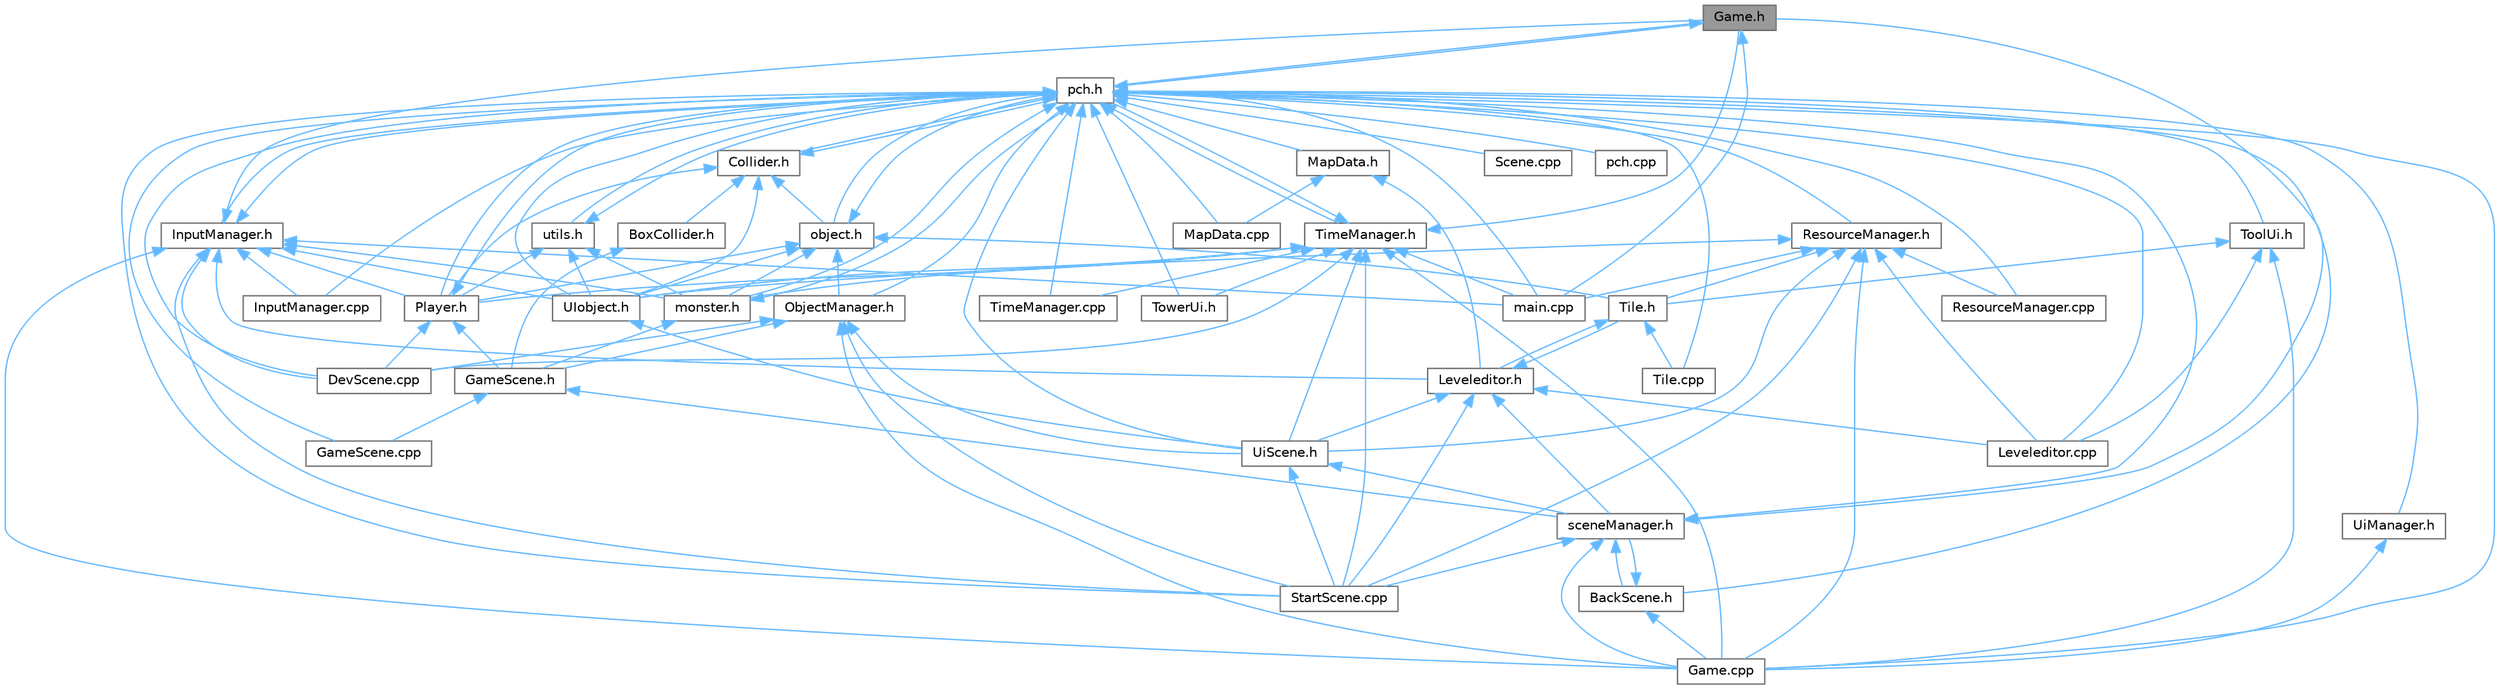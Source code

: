 digraph "Game.h"
{
 // LATEX_PDF_SIZE
  bgcolor="transparent";
  edge [fontname=Helvetica,fontsize=10,labelfontname=Helvetica,labelfontsize=10];
  node [fontname=Helvetica,fontsize=10,shape=box,height=0.2,width=0.4];
  Node1 [id="Node000001",label="Game.h",height=0.2,width=0.4,color="gray40", fillcolor="grey60", style="filled", fontcolor="black",tooltip=" "];
  Node1 -> Node2 [id="edge1_Node000001_Node000002",dir="back",color="steelblue1",style="solid",tooltip=" "];
  Node2 [id="Node000002",label="main.cpp",height=0.2,width=0.4,color="grey40", fillcolor="white", style="filled",URL="$main_8cpp.html",tooltip=" "];
  Node1 -> Node3 [id="edge2_Node000001_Node000003",dir="back",color="steelblue1",style="solid",tooltip=" "];
  Node3 [id="Node000003",label="pch.h",height=0.2,width=0.4,color="grey40", fillcolor="white", style="filled",URL="$pch_8h.html",tooltip=" "];
  Node3 -> Node4 [id="edge3_Node000003_Node000004",dir="back",color="steelblue1",style="solid",tooltip=" "];
  Node4 [id="Node000004",label="BackScene.h",height=0.2,width=0.4,color="grey40", fillcolor="white", style="filled",URL="$_back_scene_8h.html",tooltip=" "];
  Node4 -> Node5 [id="edge4_Node000004_Node000005",dir="back",color="steelblue1",style="solid",tooltip=" "];
  Node5 [id="Node000005",label="Game.cpp",height=0.2,width=0.4,color="grey40", fillcolor="white", style="filled",URL="$_game_8cpp.html",tooltip=" "];
  Node4 -> Node6 [id="edge5_Node000004_Node000006",dir="back",color="steelblue1",style="solid",tooltip=" "];
  Node6 [id="Node000006",label="sceneManager.h",height=0.2,width=0.4,color="grey40", fillcolor="white", style="filled",URL="$scene_manager_8h.html",tooltip=" "];
  Node6 -> Node4 [id="edge6_Node000006_Node000004",dir="back",color="steelblue1",style="solid",tooltip=" "];
  Node6 -> Node5 [id="edge7_Node000006_Node000005",dir="back",color="steelblue1",style="solid",tooltip=" "];
  Node6 -> Node1 [id="edge8_Node000006_Node000001",dir="back",color="steelblue1",style="solid",tooltip=" "];
  Node6 -> Node7 [id="edge9_Node000006_Node000007",dir="back",color="steelblue1",style="solid",tooltip=" "];
  Node7 [id="Node000007",label="StartScene.cpp",height=0.2,width=0.4,color="grey40", fillcolor="white", style="filled",URL="$_start_scene_8cpp.html",tooltip=" "];
  Node6 -> Node3 [id="edge10_Node000006_Node000003",dir="back",color="steelblue1",style="solid",tooltip=" "];
  Node3 -> Node8 [id="edge11_Node000003_Node000008",dir="back",color="steelblue1",style="solid",tooltip=" "];
  Node8 [id="Node000008",label="Collider.h",height=0.2,width=0.4,color="grey40", fillcolor="white", style="filled",URL="$_collider_8h.html",tooltip=" "];
  Node8 -> Node9 [id="edge12_Node000008_Node000009",dir="back",color="steelblue1",style="solid",tooltip=" "];
  Node9 [id="Node000009",label="BoxCollider.h",height=0.2,width=0.4,color="grey40", fillcolor="white", style="filled",URL="$_box_collider_8h.html",tooltip=" "];
  Node9 -> Node10 [id="edge13_Node000009_Node000010",dir="back",color="steelblue1",style="solid",tooltip=" "];
  Node10 [id="Node000010",label="GameScene.h",height=0.2,width=0.4,color="grey40", fillcolor="white", style="filled",URL="$_game_scene_8h.html",tooltip=" "];
  Node10 -> Node11 [id="edge14_Node000010_Node000011",dir="back",color="steelblue1",style="solid",tooltip=" "];
  Node11 [id="Node000011",label="GameScene.cpp",height=0.2,width=0.4,color="grey40", fillcolor="white", style="filled",URL="$_game_scene_8cpp.html",tooltip=" "];
  Node10 -> Node6 [id="edge15_Node000010_Node000006",dir="back",color="steelblue1",style="solid",tooltip=" "];
  Node8 -> Node12 [id="edge16_Node000008_Node000012",dir="back",color="steelblue1",style="solid",tooltip=" "];
  Node12 [id="Node000012",label="Player.h",height=0.2,width=0.4,color="grey40", fillcolor="white", style="filled",URL="$_player_8h.html",tooltip=" "];
  Node12 -> Node13 [id="edge17_Node000012_Node000013",dir="back",color="steelblue1",style="solid",tooltip=" "];
  Node13 [id="Node000013",label="DevScene.cpp",height=0.2,width=0.4,color="grey40", fillcolor="white", style="filled",URL="$_dev_scene_8cpp.html",tooltip=" "];
  Node12 -> Node10 [id="edge18_Node000012_Node000010",dir="back",color="steelblue1",style="solid",tooltip=" "];
  Node12 -> Node3 [id="edge19_Node000012_Node000003",dir="back",color="steelblue1",style="solid",tooltip=" "];
  Node8 -> Node14 [id="edge20_Node000008_Node000014",dir="back",color="steelblue1",style="solid",tooltip=" "];
  Node14 [id="Node000014",label="UIobject.h",height=0.2,width=0.4,color="grey40", fillcolor="white", style="filled",URL="$_u_iobject_8h.html",tooltip=" "];
  Node14 -> Node15 [id="edge21_Node000014_Node000015",dir="back",color="steelblue1",style="solid",tooltip=" "];
  Node15 [id="Node000015",label="UiScene.h",height=0.2,width=0.4,color="grey40", fillcolor="white", style="filled",URL="$_ui_scene_8h.html",tooltip=" "];
  Node15 -> Node7 [id="edge22_Node000015_Node000007",dir="back",color="steelblue1",style="solid",tooltip=" "];
  Node15 -> Node6 [id="edge23_Node000015_Node000006",dir="back",color="steelblue1",style="solid",tooltip=" "];
  Node8 -> Node16 [id="edge24_Node000008_Node000016",dir="back",color="steelblue1",style="solid",tooltip=" "];
  Node16 [id="Node000016",label="object.h",height=0.2,width=0.4,color="grey40", fillcolor="white", style="filled",URL="$object_8h.html",tooltip=" "];
  Node16 -> Node17 [id="edge25_Node000016_Node000017",dir="back",color="steelblue1",style="solid",tooltip=" "];
  Node17 [id="Node000017",label="ObjectManager.h",height=0.2,width=0.4,color="grey40", fillcolor="white", style="filled",URL="$_object_manager_8h.html",tooltip=" "];
  Node17 -> Node13 [id="edge26_Node000017_Node000013",dir="back",color="steelblue1",style="solid",tooltip=" "];
  Node17 -> Node5 [id="edge27_Node000017_Node000005",dir="back",color="steelblue1",style="solid",tooltip=" "];
  Node17 -> Node10 [id="edge28_Node000017_Node000010",dir="back",color="steelblue1",style="solid",tooltip=" "];
  Node17 -> Node7 [id="edge29_Node000017_Node000007",dir="back",color="steelblue1",style="solid",tooltip=" "];
  Node17 -> Node15 [id="edge30_Node000017_Node000015",dir="back",color="steelblue1",style="solid",tooltip=" "];
  Node16 -> Node12 [id="edge31_Node000016_Node000012",dir="back",color="steelblue1",style="solid",tooltip=" "];
  Node16 -> Node18 [id="edge32_Node000016_Node000018",dir="back",color="steelblue1",style="solid",tooltip=" "];
  Node18 [id="Node000018",label="Tile.h",height=0.2,width=0.4,color="grey40", fillcolor="white", style="filled",URL="$_tile_8h.html",tooltip=" "];
  Node18 -> Node19 [id="edge33_Node000018_Node000019",dir="back",color="steelblue1",style="solid",tooltip=" "];
  Node19 [id="Node000019",label="Leveleditor.h",height=0.2,width=0.4,color="grey40", fillcolor="white", style="filled",URL="$_leveleditor_8h.html",tooltip=" "];
  Node19 -> Node20 [id="edge34_Node000019_Node000020",dir="back",color="steelblue1",style="solid",tooltip=" "];
  Node20 [id="Node000020",label="Leveleditor.cpp",height=0.2,width=0.4,color="grey40", fillcolor="white", style="filled",URL="$_leveleditor_8cpp.html",tooltip=" "];
  Node19 -> Node7 [id="edge35_Node000019_Node000007",dir="back",color="steelblue1",style="solid",tooltip=" "];
  Node19 -> Node18 [id="edge36_Node000019_Node000018",dir="back",color="steelblue1",style="solid",tooltip=" "];
  Node19 -> Node15 [id="edge37_Node000019_Node000015",dir="back",color="steelblue1",style="solid",tooltip=" "];
  Node19 -> Node6 [id="edge38_Node000019_Node000006",dir="back",color="steelblue1",style="solid",tooltip=" "];
  Node18 -> Node21 [id="edge39_Node000018_Node000021",dir="back",color="steelblue1",style="solid",tooltip=" "];
  Node21 [id="Node000021",label="Tile.cpp",height=0.2,width=0.4,color="grey40", fillcolor="white", style="filled",URL="$_tile_8cpp.html",tooltip=" "];
  Node16 -> Node14 [id="edge40_Node000016_Node000014",dir="back",color="steelblue1",style="solid",tooltip=" "];
  Node16 -> Node22 [id="edge41_Node000016_Node000022",dir="back",color="steelblue1",style="solid",tooltip=" "];
  Node22 [id="Node000022",label="monster.h",height=0.2,width=0.4,color="grey40", fillcolor="white", style="filled",URL="$monster_8h.html",tooltip=" "];
  Node22 -> Node10 [id="edge42_Node000022_Node000010",dir="back",color="steelblue1",style="solid",tooltip=" "];
  Node22 -> Node3 [id="edge43_Node000022_Node000003",dir="back",color="steelblue1",style="solid",tooltip=" "];
  Node16 -> Node3 [id="edge44_Node000016_Node000003",dir="back",color="steelblue1",style="solid",tooltip=" "];
  Node8 -> Node3 [id="edge45_Node000008_Node000003",dir="back",color="steelblue1",style="solid",tooltip=" "];
  Node3 -> Node13 [id="edge46_Node000003_Node000013",dir="back",color="steelblue1",style="solid",tooltip=" "];
  Node3 -> Node5 [id="edge47_Node000003_Node000005",dir="back",color="steelblue1",style="solid",tooltip=" "];
  Node3 -> Node1 [id="edge48_Node000003_Node000001",dir="back",color="steelblue1",style="solid",tooltip=" "];
  Node3 -> Node11 [id="edge49_Node000003_Node000011",dir="back",color="steelblue1",style="solid",tooltip=" "];
  Node3 -> Node23 [id="edge50_Node000003_Node000023",dir="back",color="steelblue1",style="solid",tooltip=" "];
  Node23 [id="Node000023",label="InputManager.cpp",height=0.2,width=0.4,color="grey40", fillcolor="white", style="filled",URL="$_input_manager_8cpp.html",tooltip=" "];
  Node3 -> Node24 [id="edge51_Node000003_Node000024",dir="back",color="steelblue1",style="solid",tooltip=" "];
  Node24 [id="Node000024",label="InputManager.h",height=0.2,width=0.4,color="grey40", fillcolor="white", style="filled",URL="$_input_manager_8h.html",tooltip=" "];
  Node24 -> Node13 [id="edge52_Node000024_Node000013",dir="back",color="steelblue1",style="solid",tooltip=" "];
  Node24 -> Node5 [id="edge53_Node000024_Node000005",dir="back",color="steelblue1",style="solid",tooltip=" "];
  Node24 -> Node1 [id="edge54_Node000024_Node000001",dir="back",color="steelblue1",style="solid",tooltip=" "];
  Node24 -> Node23 [id="edge55_Node000024_Node000023",dir="back",color="steelblue1",style="solid",tooltip=" "];
  Node24 -> Node19 [id="edge56_Node000024_Node000019",dir="back",color="steelblue1",style="solid",tooltip=" "];
  Node24 -> Node12 [id="edge57_Node000024_Node000012",dir="back",color="steelblue1",style="solid",tooltip=" "];
  Node24 -> Node7 [id="edge58_Node000024_Node000007",dir="back",color="steelblue1",style="solid",tooltip=" "];
  Node24 -> Node14 [id="edge59_Node000024_Node000014",dir="back",color="steelblue1",style="solid",tooltip=" "];
  Node24 -> Node2 [id="edge60_Node000024_Node000002",dir="back",color="steelblue1",style="solid",tooltip=" "];
  Node24 -> Node22 [id="edge61_Node000024_Node000022",dir="back",color="steelblue1",style="solid",tooltip=" "];
  Node24 -> Node3 [id="edge62_Node000024_Node000003",dir="back",color="steelblue1",style="solid",tooltip=" "];
  Node3 -> Node20 [id="edge63_Node000003_Node000020",dir="back",color="steelblue1",style="solid",tooltip=" "];
  Node3 -> Node25 [id="edge64_Node000003_Node000025",dir="back",color="steelblue1",style="solid",tooltip=" "];
  Node25 [id="Node000025",label="MapData.cpp",height=0.2,width=0.4,color="grey40", fillcolor="white", style="filled",URL="$_map_data_8cpp.html",tooltip=" "];
  Node3 -> Node26 [id="edge65_Node000003_Node000026",dir="back",color="steelblue1",style="solid",tooltip=" "];
  Node26 [id="Node000026",label="MapData.h",height=0.2,width=0.4,color="grey40", fillcolor="white", style="filled",URL="$_map_data_8h.html",tooltip=" "];
  Node26 -> Node19 [id="edge66_Node000026_Node000019",dir="back",color="steelblue1",style="solid",tooltip=" "];
  Node26 -> Node25 [id="edge67_Node000026_Node000025",dir="back",color="steelblue1",style="solid",tooltip=" "];
  Node3 -> Node17 [id="edge68_Node000003_Node000017",dir="back",color="steelblue1",style="solid",tooltip=" "];
  Node3 -> Node12 [id="edge69_Node000003_Node000012",dir="back",color="steelblue1",style="solid",tooltip=" "];
  Node3 -> Node27 [id="edge70_Node000003_Node000027",dir="back",color="steelblue1",style="solid",tooltip=" "];
  Node27 [id="Node000027",label="ResourceManager.cpp",height=0.2,width=0.4,color="grey40", fillcolor="white", style="filled",URL="$_resource_manager_8cpp.html",tooltip=" "];
  Node3 -> Node28 [id="edge71_Node000003_Node000028",dir="back",color="steelblue1",style="solid",tooltip=" "];
  Node28 [id="Node000028",label="ResourceManager.h",height=0.2,width=0.4,color="grey40", fillcolor="white", style="filled",URL="$_resource_manager_8h.html",tooltip=" "];
  Node28 -> Node5 [id="edge72_Node000028_Node000005",dir="back",color="steelblue1",style="solid",tooltip=" "];
  Node28 -> Node20 [id="edge73_Node000028_Node000020",dir="back",color="steelblue1",style="solid",tooltip=" "];
  Node28 -> Node27 [id="edge74_Node000028_Node000027",dir="back",color="steelblue1",style="solid",tooltip=" "];
  Node28 -> Node7 [id="edge75_Node000028_Node000007",dir="back",color="steelblue1",style="solid",tooltip=" "];
  Node28 -> Node18 [id="edge76_Node000028_Node000018",dir="back",color="steelblue1",style="solid",tooltip=" "];
  Node28 -> Node14 [id="edge77_Node000028_Node000014",dir="back",color="steelblue1",style="solid",tooltip=" "];
  Node28 -> Node15 [id="edge78_Node000028_Node000015",dir="back",color="steelblue1",style="solid",tooltip=" "];
  Node28 -> Node2 [id="edge79_Node000028_Node000002",dir="back",color="steelblue1",style="solid",tooltip=" "];
  Node3 -> Node29 [id="edge80_Node000003_Node000029",dir="back",color="steelblue1",style="solid",tooltip=" "];
  Node29 [id="Node000029",label="Scene.cpp",height=0.2,width=0.4,color="grey40", fillcolor="white", style="filled",URL="$_scene_8cpp.html",tooltip=" "];
  Node3 -> Node7 [id="edge81_Node000003_Node000007",dir="back",color="steelblue1",style="solid",tooltip=" "];
  Node3 -> Node21 [id="edge82_Node000003_Node000021",dir="back",color="steelblue1",style="solid",tooltip=" "];
  Node3 -> Node30 [id="edge83_Node000003_Node000030",dir="back",color="steelblue1",style="solid",tooltip=" "];
  Node30 [id="Node000030",label="TimeManager.cpp",height=0.2,width=0.4,color="grey40", fillcolor="white", style="filled",URL="$_time_manager_8cpp.html",tooltip=" "];
  Node3 -> Node31 [id="edge84_Node000003_Node000031",dir="back",color="steelblue1",style="solid",tooltip=" "];
  Node31 [id="Node000031",label="TimeManager.h",height=0.2,width=0.4,color="grey40", fillcolor="white", style="filled",URL="$_time_manager_8h.html",tooltip=" "];
  Node31 -> Node13 [id="edge85_Node000031_Node000013",dir="back",color="steelblue1",style="solid",tooltip=" "];
  Node31 -> Node5 [id="edge86_Node000031_Node000005",dir="back",color="steelblue1",style="solid",tooltip=" "];
  Node31 -> Node1 [id="edge87_Node000031_Node000001",dir="back",color="steelblue1",style="solid",tooltip=" "];
  Node31 -> Node12 [id="edge88_Node000031_Node000012",dir="back",color="steelblue1",style="solid",tooltip=" "];
  Node31 -> Node7 [id="edge89_Node000031_Node000007",dir="back",color="steelblue1",style="solid",tooltip=" "];
  Node31 -> Node30 [id="edge90_Node000031_Node000030",dir="back",color="steelblue1",style="solid",tooltip=" "];
  Node31 -> Node32 [id="edge91_Node000031_Node000032",dir="back",color="steelblue1",style="solid",tooltip=" "];
  Node32 [id="Node000032",label="TowerUi.h",height=0.2,width=0.4,color="grey40", fillcolor="white", style="filled",URL="$_tower_ui_8h.html",tooltip=" "];
  Node31 -> Node14 [id="edge92_Node000031_Node000014",dir="back",color="steelblue1",style="solid",tooltip=" "];
  Node31 -> Node15 [id="edge93_Node000031_Node000015",dir="back",color="steelblue1",style="solid",tooltip=" "];
  Node31 -> Node2 [id="edge94_Node000031_Node000002",dir="back",color="steelblue1",style="solid",tooltip=" "];
  Node31 -> Node22 [id="edge95_Node000031_Node000022",dir="back",color="steelblue1",style="solid",tooltip=" "];
  Node31 -> Node3 [id="edge96_Node000031_Node000003",dir="back",color="steelblue1",style="solid",tooltip=" "];
  Node3 -> Node33 [id="edge97_Node000003_Node000033",dir="back",color="steelblue1",style="solid",tooltip=" "];
  Node33 [id="Node000033",label="ToolUi.h",height=0.2,width=0.4,color="grey40", fillcolor="white", style="filled",URL="$_tool_ui_8h.html",tooltip=" "];
  Node33 -> Node5 [id="edge98_Node000033_Node000005",dir="back",color="steelblue1",style="solid",tooltip=" "];
  Node33 -> Node20 [id="edge99_Node000033_Node000020",dir="back",color="steelblue1",style="solid",tooltip=" "];
  Node33 -> Node18 [id="edge100_Node000033_Node000018",dir="back",color="steelblue1",style="solid",tooltip=" "];
  Node3 -> Node32 [id="edge101_Node000003_Node000032",dir="back",color="steelblue1",style="solid",tooltip=" "];
  Node3 -> Node14 [id="edge102_Node000003_Node000014",dir="back",color="steelblue1",style="solid",tooltip=" "];
  Node3 -> Node34 [id="edge103_Node000003_Node000034",dir="back",color="steelblue1",style="solid",tooltip=" "];
  Node34 [id="Node000034",label="UiManager.h",height=0.2,width=0.4,color="grey40", fillcolor="white", style="filled",URL="$_ui_manager_8h.html",tooltip=" "];
  Node34 -> Node5 [id="edge104_Node000034_Node000005",dir="back",color="steelblue1",style="solid",tooltip=" "];
  Node3 -> Node15 [id="edge105_Node000003_Node000015",dir="back",color="steelblue1",style="solid",tooltip=" "];
  Node3 -> Node2 [id="edge106_Node000003_Node000002",dir="back",color="steelblue1",style="solid",tooltip=" "];
  Node3 -> Node22 [id="edge107_Node000003_Node000022",dir="back",color="steelblue1",style="solid",tooltip=" "];
  Node3 -> Node16 [id="edge108_Node000003_Node000016",dir="back",color="steelblue1",style="solid",tooltip=" "];
  Node3 -> Node35 [id="edge109_Node000003_Node000035",dir="back",color="steelblue1",style="solid",tooltip=" "];
  Node35 [id="Node000035",label="pch.cpp",height=0.2,width=0.4,color="grey40", fillcolor="white", style="filled",URL="$pch_8cpp.html",tooltip=" "];
  Node3 -> Node36 [id="edge110_Node000003_Node000036",dir="back",color="steelblue1",style="solid",tooltip=" "];
  Node36 [id="Node000036",label="utils.h",height=0.2,width=0.4,color="grey40", fillcolor="white", style="filled",URL="$utils_8h.html",tooltip=" "];
  Node36 -> Node12 [id="edge111_Node000036_Node000012",dir="back",color="steelblue1",style="solid",tooltip=" "];
  Node36 -> Node14 [id="edge112_Node000036_Node000014",dir="back",color="steelblue1",style="solid",tooltip=" "];
  Node36 -> Node22 [id="edge113_Node000036_Node000022",dir="back",color="steelblue1",style="solid",tooltip=" "];
  Node36 -> Node3 [id="edge114_Node000036_Node000003",dir="back",color="steelblue1",style="solid",tooltip=" "];
}
